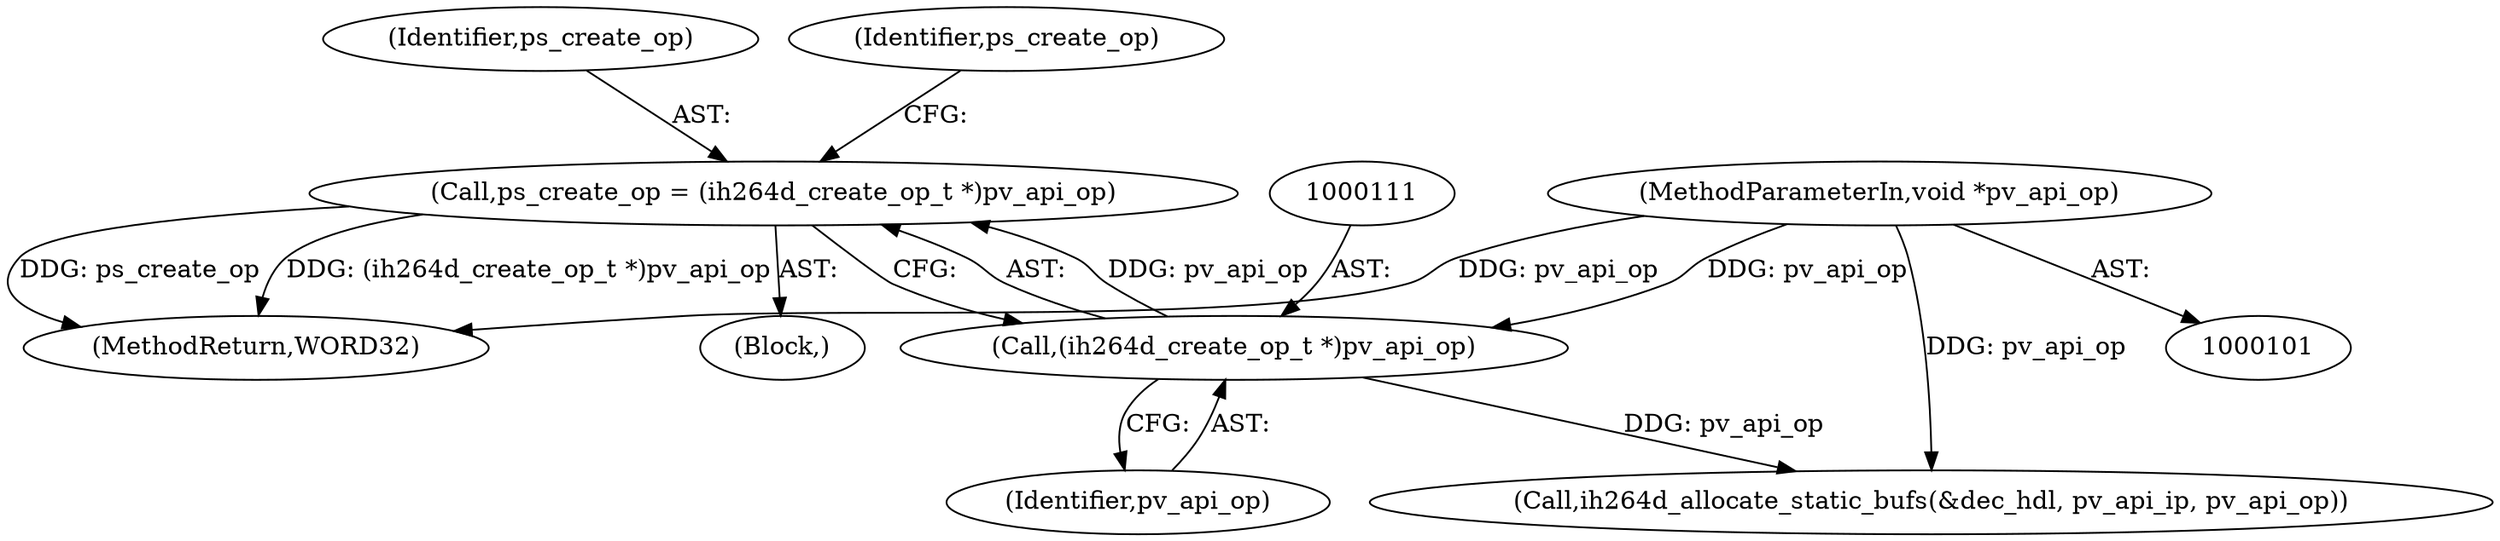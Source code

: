 digraph "0_Android_5acaa6fc86c73a750e5f4900c4e2d44bf22f683a@API" {
"1000108" [label="(Call,ps_create_op = (ih264d_create_op_t *)pv_api_op)"];
"1000110" [label="(Call,(ih264d_create_op_t *)pv_api_op)"];
"1000104" [label="(MethodParameterIn,void *pv_api_op)"];
"1000109" [label="(Identifier,ps_create_op)"];
"1000108" [label="(Call,ps_create_op = (ih264d_create_op_t *)pv_api_op)"];
"1000104" [label="(MethodParameterIn,void *pv_api_op)"];
"1000112" [label="(Identifier,pv_api_op)"];
"1000110" [label="(Call,(ih264d_create_op_t *)pv_api_op)"];
"1000122" [label="(Call,ih264d_allocate_static_bufs(&dec_hdl, pv_api_ip, pv_api_op))"];
"1000105" [label="(Block,)"];
"1000116" [label="(Identifier,ps_create_op)"];
"1000158" [label="(MethodReturn,WORD32)"];
"1000108" -> "1000105"  [label="AST: "];
"1000108" -> "1000110"  [label="CFG: "];
"1000109" -> "1000108"  [label="AST: "];
"1000110" -> "1000108"  [label="AST: "];
"1000116" -> "1000108"  [label="CFG: "];
"1000108" -> "1000158"  [label="DDG: (ih264d_create_op_t *)pv_api_op"];
"1000108" -> "1000158"  [label="DDG: ps_create_op"];
"1000110" -> "1000108"  [label="DDG: pv_api_op"];
"1000110" -> "1000112"  [label="CFG: "];
"1000111" -> "1000110"  [label="AST: "];
"1000112" -> "1000110"  [label="AST: "];
"1000104" -> "1000110"  [label="DDG: pv_api_op"];
"1000110" -> "1000122"  [label="DDG: pv_api_op"];
"1000104" -> "1000101"  [label="AST: "];
"1000104" -> "1000158"  [label="DDG: pv_api_op"];
"1000104" -> "1000122"  [label="DDG: pv_api_op"];
}

